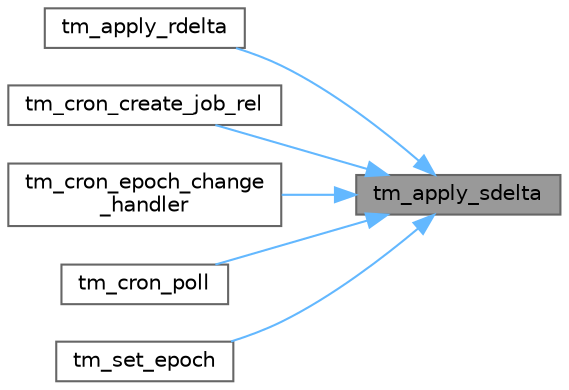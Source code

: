 digraph "tm_apply_sdelta"
{
 // INTERACTIVE_SVG=YES
 // LATEX_PDF_SIZE
  bgcolor="transparent";
  edge [fontname=Helvetica,fontsize=10,labelfontname=Helvetica,labelfontsize=10];
  node [fontname=Helvetica,fontsize=10,shape=box,height=0.2,width=0.4];
  rankdir="RL";
  Node1 [id="Node000001",label="tm_apply_sdelta",height=0.2,width=0.4,color="gray40", fillcolor="grey60", style="filled", fontcolor="black",tooltip="Apply a time difference to a time in system time."];
  Node1 -> Node2 [id="edge1_Node000001_Node000002",dir="back",color="steelblue1",style="solid",tooltip=" "];
  Node2 [id="Node000002",label="tm_apply_rdelta",height=0.2,width=0.4,color="grey40", fillcolor="white", style="filled",URL="$time_8h.html#a362eb0d02aef96bd2f20903c31c69364",tooltip="Apply a real time difference to a time in systick units."];
  Node1 -> Node3 [id="edge2_Node000001_Node000003",dir="back",color="steelblue1",style="solid",tooltip=" "];
  Node3 [id="Node000003",label="tm_cron_create_job_rel",height=0.2,width=0.4,color="grey40", fillcolor="white", style="filled",URL="$cron_8c.html#a5c2e85fb4b19fa8d232072c56f5636ed",tooltip=" "];
  Node1 -> Node4 [id="edge3_Node000001_Node000004",dir="back",color="steelblue1",style="solid",tooltip=" "];
  Node4 [id="Node000004",label="tm_cron_epoch_change\l_handler",height=0.2,width=0.4,color="grey40", fillcolor="white", style="filled",URL="$cron_8c.html#a06c6fee9a7455d6bb00266a0d3da9906",tooltip=" "];
  Node1 -> Node5 [id="edge4_Node000001_Node000005",dir="back",color="steelblue1",style="solid",tooltip=" "];
  Node5 [id="Node000005",label="tm_cron_poll",height=0.2,width=0.4,color="grey40", fillcolor="white", style="filled",URL="$cron_8c.html#aba0331747ce8989a513b91f8f7b5fc0e",tooltip=" "];
  Node1 -> Node6 [id="edge5_Node000001_Node000006",dir="back",color="steelblue1",style="solid",tooltip=" "];
  Node6 [id="Node000006",label="tm_set_epoch",height=0.2,width=0.4,color="grey40", fillcolor="white", style="filled",URL="$time_8c.html#a6a189a7f4cdf84e3f061bb309203fb50",tooltip="Set the epoch time from an external real time source."];
}
